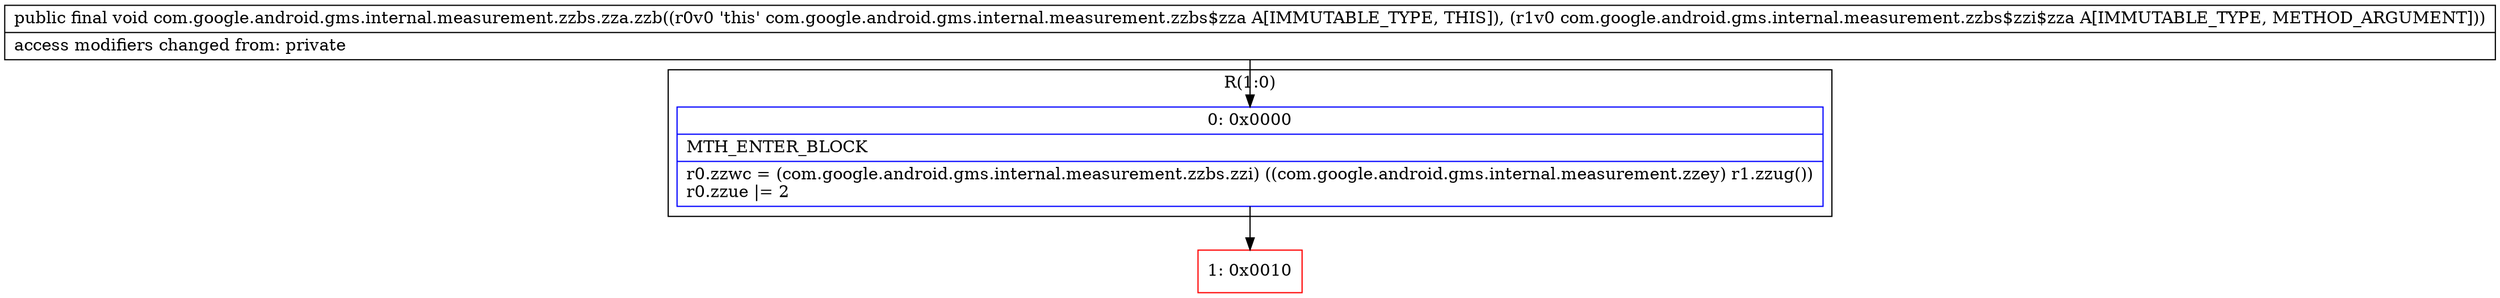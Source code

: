 digraph "CFG forcom.google.android.gms.internal.measurement.zzbs.zza.zzb(Lcom\/google\/android\/gms\/internal\/measurement\/zzbs$zzi$zza;)V" {
subgraph cluster_Region_1175533595 {
label = "R(1:0)";
node [shape=record,color=blue];
Node_0 [shape=record,label="{0\:\ 0x0000|MTH_ENTER_BLOCK\l|r0.zzwc = (com.google.android.gms.internal.measurement.zzbs.zzi) ((com.google.android.gms.internal.measurement.zzey) r1.zzug())\lr0.zzue \|= 2\l}"];
}
Node_1 [shape=record,color=red,label="{1\:\ 0x0010}"];
MethodNode[shape=record,label="{public final void com.google.android.gms.internal.measurement.zzbs.zza.zzb((r0v0 'this' com.google.android.gms.internal.measurement.zzbs$zza A[IMMUTABLE_TYPE, THIS]), (r1v0 com.google.android.gms.internal.measurement.zzbs$zzi$zza A[IMMUTABLE_TYPE, METHOD_ARGUMENT]))  | access modifiers changed from: private\l}"];
MethodNode -> Node_0;
Node_0 -> Node_1;
}

